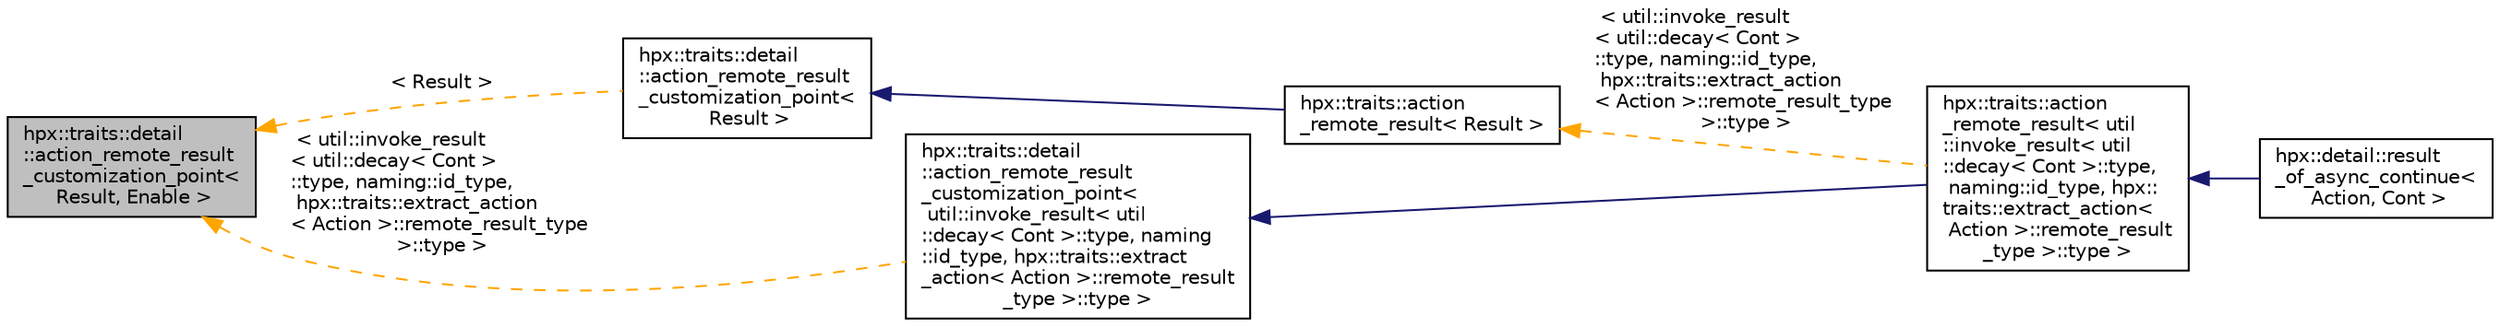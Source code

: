 digraph "hpx::traits::detail::action_remote_result_customization_point&lt; Result, Enable &gt;"
{
  edge [fontname="Helvetica",fontsize="10",labelfontname="Helvetica",labelfontsize="10"];
  node [fontname="Helvetica",fontsize="10",shape=record];
  rankdir="LR";
  Node0 [label="hpx::traits::detail\l::action_remote_result\l_customization_point\<\l Result, Enable \>",height=0.2,width=0.4,color="black", fillcolor="grey75", style="filled", fontcolor="black"];
  Node0 -> Node1 [dir="back",color="orange",fontsize="10",style="dashed",label=" \< Result \>" ,fontname="Helvetica"];
  Node1 [label="hpx::traits::detail\l::action_remote_result\l_customization_point\<\l Result \>",height=0.2,width=0.4,color="black", fillcolor="white", style="filled",URL="$d8/d1b/structhpx_1_1traits_1_1detail_1_1action__remote__result__customization__point.html"];
  Node1 -> Node2 [dir="back",color="midnightblue",fontsize="10",style="solid",fontname="Helvetica"];
  Node2 [label="hpx::traits::action\l_remote_result\< Result \>",height=0.2,width=0.4,color="black", fillcolor="white", style="filled",URL="$d1/dfc/structhpx_1_1traits_1_1action__remote__result.html"];
  Node2 -> Node3 [dir="back",color="orange",fontsize="10",style="dashed",label=" \< util::invoke_result\l\< util::decay\< Cont \>\l::type, naming::id_type,\l hpx::traits::extract_action\l\< Action \>::remote_result_type\l \>::type \>" ,fontname="Helvetica"];
  Node3 [label="hpx::traits::action\l_remote_result\< util\l::invoke_result\< util\l::decay\< Cont \>::type,\l naming::id_type, hpx::\ltraits::extract_action\<\l Action \>::remote_result\l_type \>::type \>",height=0.2,width=0.4,color="black", fillcolor="white", style="filled",URL="$d1/dfc/structhpx_1_1traits_1_1action__remote__result.html"];
  Node3 -> Node4 [dir="back",color="midnightblue",fontsize="10",style="solid",fontname="Helvetica"];
  Node4 [label="hpx::detail::result\l_of_async_continue\<\l Action, Cont \>",height=0.2,width=0.4,color="black", fillcolor="white", style="filled",URL="$d4/d60/structhpx_1_1detail_1_1result__of__async__continue.html"];
  Node0 -> Node5 [dir="back",color="orange",fontsize="10",style="dashed",label=" \< util::invoke_result\l\< util::decay\< Cont \>\l::type, naming::id_type,\l hpx::traits::extract_action\l\< Action \>::remote_result_type\l \>::type \>" ,fontname="Helvetica"];
  Node5 [label="hpx::traits::detail\l::action_remote_result\l_customization_point\<\l util::invoke_result\< util\l::decay\< Cont \>::type, naming\l::id_type, hpx::traits::extract\l_action\< Action \>::remote_result\l_type \>::type \>",height=0.2,width=0.4,color="black", fillcolor="white", style="filled",URL="$d8/d1b/structhpx_1_1traits_1_1detail_1_1action__remote__result__customization__point.html"];
  Node5 -> Node3 [dir="back",color="midnightblue",fontsize="10",style="solid",fontname="Helvetica"];
}
